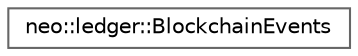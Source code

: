 digraph "Graphical Class Hierarchy"
{
 // LATEX_PDF_SIZE
  bgcolor="transparent";
  edge [fontname=Helvetica,fontsize=10,labelfontname=Helvetica,labelfontsize=10];
  node [fontname=Helvetica,fontsize=10,shape=box,height=0.2,width=0.4];
  rankdir="LR";
  Node0 [id="Node000000",label="neo::ledger::BlockchainEvents",height=0.2,width=0.4,color="grey40", fillcolor="white", style="filled",URL="$classneo_1_1ledger_1_1_blockchain_events.html",tooltip="Static event system for Blockchain events."];
}
